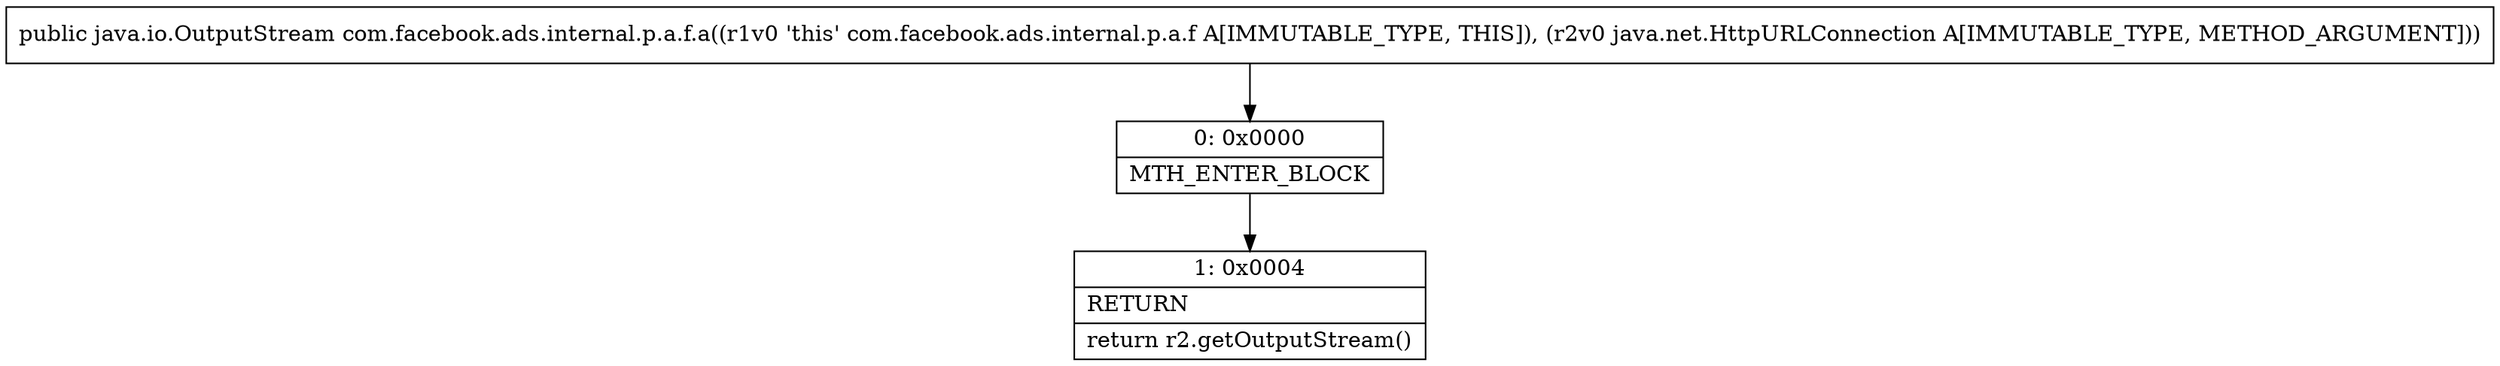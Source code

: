digraph "CFG forcom.facebook.ads.internal.p.a.f.a(Ljava\/net\/HttpURLConnection;)Ljava\/io\/OutputStream;" {
Node_0 [shape=record,label="{0\:\ 0x0000|MTH_ENTER_BLOCK\l}"];
Node_1 [shape=record,label="{1\:\ 0x0004|RETURN\l|return r2.getOutputStream()\l}"];
MethodNode[shape=record,label="{public java.io.OutputStream com.facebook.ads.internal.p.a.f.a((r1v0 'this' com.facebook.ads.internal.p.a.f A[IMMUTABLE_TYPE, THIS]), (r2v0 java.net.HttpURLConnection A[IMMUTABLE_TYPE, METHOD_ARGUMENT])) }"];
MethodNode -> Node_0;
Node_0 -> Node_1;
}

